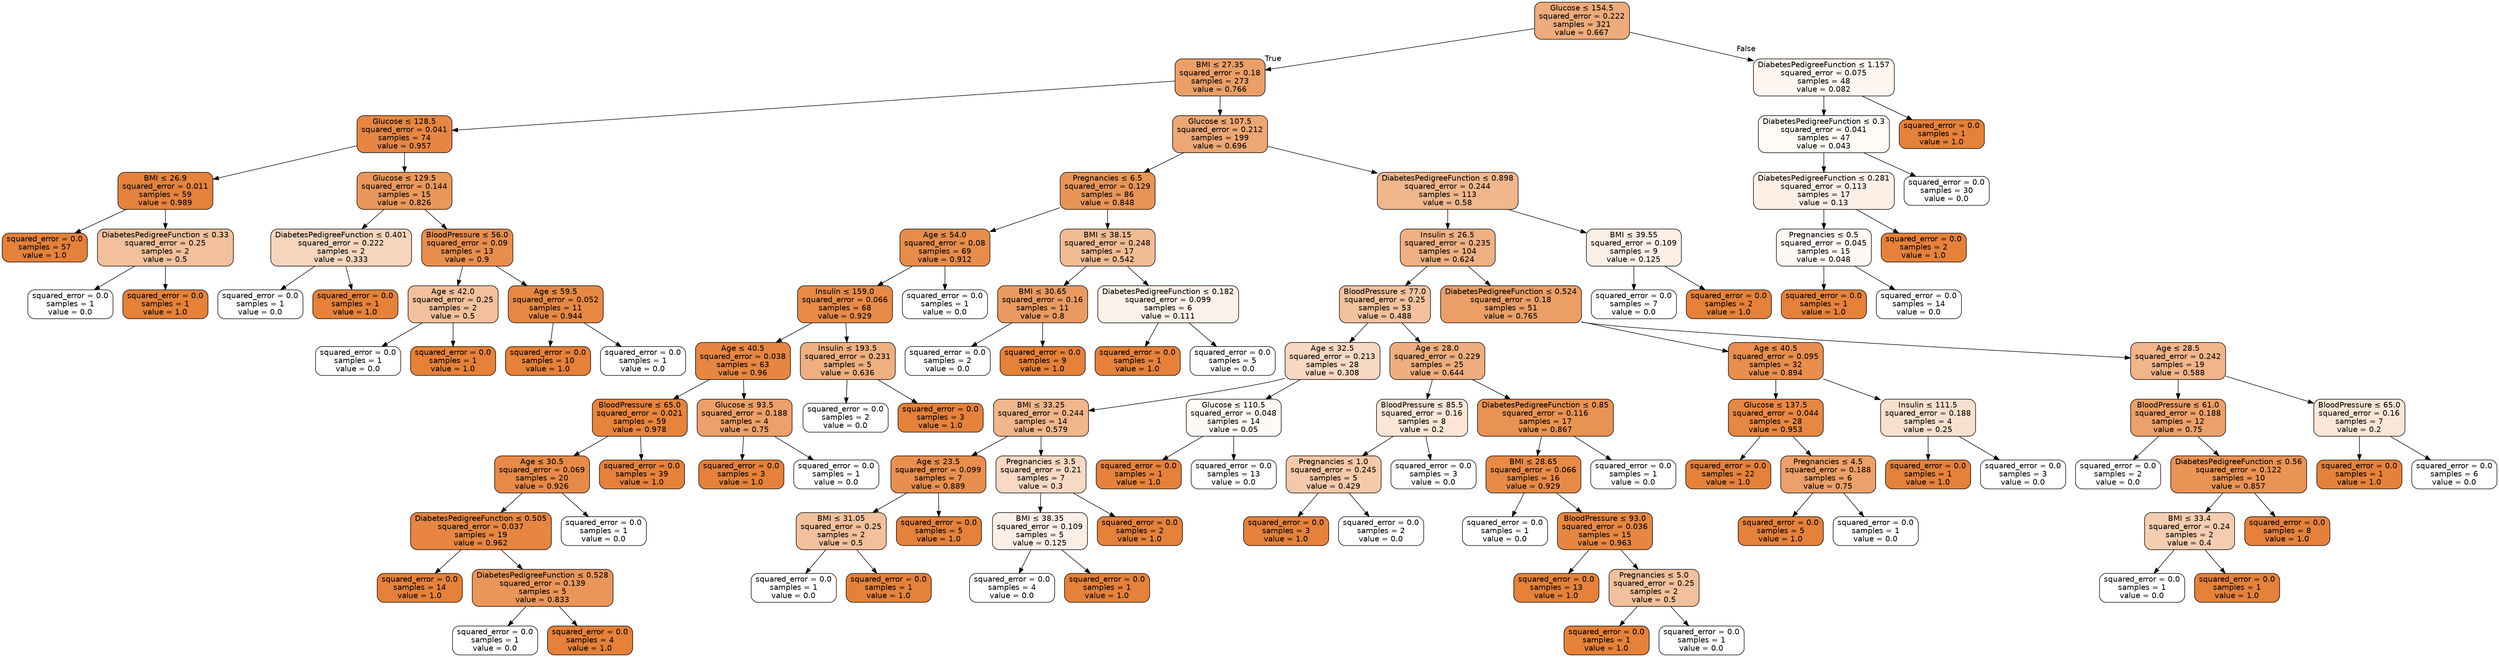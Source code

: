 digraph Tree {
node [shape=box, style="filled, rounded", color="black", fontname="helvetica"] ;
edge [fontname="helvetica"] ;
0 [label=<Glucose &le; 154.5<br/>squared_error = 0.222<br/>samples = 321<br/>value = 0.667>, fillcolor="#eeab7b"] ;
1 [label=<BMI &le; 27.35<br/>squared_error = 0.18<br/>samples = 273<br/>value = 0.766>, fillcolor="#eb9f67"] ;
0 -> 1 [labeldistance=2.5, labelangle=45, headlabel="True"] ;
2 [label=<Glucose &le; 128.5<br/>squared_error = 0.041<br/>samples = 74<br/>value = 0.957>, fillcolor="#e68642"] ;
1 -> 2 ;
3 [label=<BMI &le; 26.9<br/>squared_error = 0.011<br/>samples = 59<br/>value = 0.989>, fillcolor="#e5823b"] ;
2 -> 3 ;
4 [label=<squared_error = 0.0<br/>samples = 57<br/>value = 1.0>, fillcolor="#e58139"] ;
3 -> 4 ;
5 [label=<DiabetesPedigreeFunction &le; 0.33<br/>squared_error = 0.25<br/>samples = 2<br/>value = 0.5>, fillcolor="#f2c09c"] ;
3 -> 5 ;
6 [label=<squared_error = 0.0<br/>samples = 1<br/>value = 0.0>, fillcolor="#ffffff"] ;
5 -> 6 ;
7 [label=<squared_error = 0.0<br/>samples = 1<br/>value = 1.0>, fillcolor="#e58139"] ;
5 -> 7 ;
8 [label=<Glucose &le; 129.5<br/>squared_error = 0.144<br/>samples = 15<br/>value = 0.826>, fillcolor="#ea975b"] ;
2 -> 8 ;
9 [label=<DiabetesPedigreeFunction &le; 0.401<br/>squared_error = 0.222<br/>samples = 2<br/>value = 0.333>, fillcolor="#f6d5bd"] ;
8 -> 9 ;
10 [label=<squared_error = 0.0<br/>samples = 1<br/>value = 0.0>, fillcolor="#ffffff"] ;
9 -> 10 ;
11 [label=<squared_error = 0.0<br/>samples = 1<br/>value = 1.0>, fillcolor="#e58139"] ;
9 -> 11 ;
12 [label=<BloodPressure &le; 56.0<br/>squared_error = 0.09<br/>samples = 13<br/>value = 0.9>, fillcolor="#e88e4d"] ;
8 -> 12 ;
13 [label=<Age &le; 42.0<br/>squared_error = 0.25<br/>samples = 2<br/>value = 0.5>, fillcolor="#f2c09c"] ;
12 -> 13 ;
14 [label=<squared_error = 0.0<br/>samples = 1<br/>value = 0.0>, fillcolor="#ffffff"] ;
13 -> 14 ;
15 [label=<squared_error = 0.0<br/>samples = 1<br/>value = 1.0>, fillcolor="#e58139"] ;
13 -> 15 ;
16 [label=<Age &le; 59.5<br/>squared_error = 0.052<br/>samples = 11<br/>value = 0.944>, fillcolor="#e68844"] ;
12 -> 16 ;
17 [label=<squared_error = 0.0<br/>samples = 10<br/>value = 1.0>, fillcolor="#e58139"] ;
16 -> 17 ;
18 [label=<squared_error = 0.0<br/>samples = 1<br/>value = 0.0>, fillcolor="#ffffff"] ;
16 -> 18 ;
19 [label=<Glucose &le; 107.5<br/>squared_error = 0.212<br/>samples = 199<br/>value = 0.696>, fillcolor="#eda775"] ;
1 -> 19 ;
20 [label=<Pregnancies &le; 6.5<br/>squared_error = 0.129<br/>samples = 86<br/>value = 0.848>, fillcolor="#e99457"] ;
19 -> 20 ;
21 [label=<Age &le; 54.0<br/>squared_error = 0.08<br/>samples = 69<br/>value = 0.912>, fillcolor="#e78c4a"] ;
20 -> 21 ;
22 [label=<Insulin &le; 159.0<br/>squared_error = 0.066<br/>samples = 68<br/>value = 0.929>, fillcolor="#e78a47"] ;
21 -> 22 ;
23 [label=<Age &le; 40.5<br/>squared_error = 0.038<br/>samples = 63<br/>value = 0.96>, fillcolor="#e68641"] ;
22 -> 23 ;
24 [label=<BloodPressure &le; 65.0<br/>squared_error = 0.021<br/>samples = 59<br/>value = 0.978>, fillcolor="#e6843d"] ;
23 -> 24 ;
25 [label=<Age &le; 30.5<br/>squared_error = 0.069<br/>samples = 20<br/>value = 0.926>, fillcolor="#e78a48"] ;
24 -> 25 ;
26 [label=<DiabetesPedigreeFunction &le; 0.505<br/>squared_error = 0.037<br/>samples = 19<br/>value = 0.962>, fillcolor="#e68641"] ;
25 -> 26 ;
27 [label=<squared_error = 0.0<br/>samples = 14<br/>value = 1.0>, fillcolor="#e58139"] ;
26 -> 27 ;
28 [label=<DiabetesPedigreeFunction &le; 0.528<br/>squared_error = 0.139<br/>samples = 5<br/>value = 0.833>, fillcolor="#e9965a"] ;
26 -> 28 ;
29 [label=<squared_error = 0.0<br/>samples = 1<br/>value = 0.0>, fillcolor="#ffffff"] ;
28 -> 29 ;
30 [label=<squared_error = 0.0<br/>samples = 4<br/>value = 1.0>, fillcolor="#e58139"] ;
28 -> 30 ;
31 [label=<squared_error = 0.0<br/>samples = 1<br/>value = 0.0>, fillcolor="#ffffff"] ;
25 -> 31 ;
32 [label=<squared_error = 0.0<br/>samples = 39<br/>value = 1.0>, fillcolor="#e58139"] ;
24 -> 32 ;
33 [label=<Glucose &le; 93.5<br/>squared_error = 0.188<br/>samples = 4<br/>value = 0.75>, fillcolor="#eca06a"] ;
23 -> 33 ;
34 [label=<squared_error = 0.0<br/>samples = 3<br/>value = 1.0>, fillcolor="#e58139"] ;
33 -> 34 ;
35 [label=<squared_error = 0.0<br/>samples = 1<br/>value = 0.0>, fillcolor="#ffffff"] ;
33 -> 35 ;
36 [label=<Insulin &le; 193.5<br/>squared_error = 0.231<br/>samples = 5<br/>value = 0.636>, fillcolor="#eeaf81"] ;
22 -> 36 ;
37 [label=<squared_error = 0.0<br/>samples = 2<br/>value = 0.0>, fillcolor="#ffffff"] ;
36 -> 37 ;
38 [label=<squared_error = 0.0<br/>samples = 3<br/>value = 1.0>, fillcolor="#e58139"] ;
36 -> 38 ;
39 [label=<squared_error = 0.0<br/>samples = 1<br/>value = 0.0>, fillcolor="#ffffff"] ;
21 -> 39 ;
40 [label=<BMI &le; 38.15<br/>squared_error = 0.248<br/>samples = 17<br/>value = 0.542>, fillcolor="#f1bb94"] ;
20 -> 40 ;
41 [label=<BMI &le; 30.65<br/>squared_error = 0.16<br/>samples = 11<br/>value = 0.8>, fillcolor="#ea9a61"] ;
40 -> 41 ;
42 [label=<squared_error = 0.0<br/>samples = 2<br/>value = 0.0>, fillcolor="#ffffff"] ;
41 -> 42 ;
43 [label=<squared_error = 0.0<br/>samples = 9<br/>value = 1.0>, fillcolor="#e58139"] ;
41 -> 43 ;
44 [label=<DiabetesPedigreeFunction &le; 0.182<br/>squared_error = 0.099<br/>samples = 6<br/>value = 0.111>, fillcolor="#fcf1e9"] ;
40 -> 44 ;
45 [label=<squared_error = 0.0<br/>samples = 1<br/>value = 1.0>, fillcolor="#e58139"] ;
44 -> 45 ;
46 [label=<squared_error = 0.0<br/>samples = 5<br/>value = 0.0>, fillcolor="#ffffff"] ;
44 -> 46 ;
47 [label=<DiabetesPedigreeFunction &le; 0.898<br/>squared_error = 0.244<br/>samples = 113<br/>value = 0.58>, fillcolor="#f0b68c"] ;
19 -> 47 ;
48 [label=<Insulin &le; 26.5<br/>squared_error = 0.235<br/>samples = 104<br/>value = 0.624>, fillcolor="#efb083"] ;
47 -> 48 ;
49 [label=<BloodPressure &le; 77.0<br/>squared_error = 0.25<br/>samples = 53<br/>value = 0.488>, fillcolor="#f2c29e"] ;
48 -> 49 ;
50 [label=<Age &le; 32.5<br/>squared_error = 0.213<br/>samples = 28<br/>value = 0.308>, fillcolor="#f7d8c2"] ;
49 -> 50 ;
51 [label=<BMI &le; 33.25<br/>squared_error = 0.244<br/>samples = 14<br/>value = 0.579>, fillcolor="#f0b68c"] ;
50 -> 51 ;
52 [label=<Age &le; 23.5<br/>squared_error = 0.099<br/>samples = 7<br/>value = 0.889>, fillcolor="#e88f4f"] ;
51 -> 52 ;
53 [label=<BMI &le; 31.05<br/>squared_error = 0.25<br/>samples = 2<br/>value = 0.5>, fillcolor="#f2c09c"] ;
52 -> 53 ;
54 [label=<squared_error = 0.0<br/>samples = 1<br/>value = 0.0>, fillcolor="#ffffff"] ;
53 -> 54 ;
55 [label=<squared_error = 0.0<br/>samples = 1<br/>value = 1.0>, fillcolor="#e58139"] ;
53 -> 55 ;
56 [label=<squared_error = 0.0<br/>samples = 5<br/>value = 1.0>, fillcolor="#e58139"] ;
52 -> 56 ;
57 [label=<Pregnancies &le; 3.5<br/>squared_error = 0.21<br/>samples = 7<br/>value = 0.3>, fillcolor="#f7d9c4"] ;
51 -> 57 ;
58 [label=<BMI &le; 38.35<br/>squared_error = 0.109<br/>samples = 5<br/>value = 0.125>, fillcolor="#fcefe6"] ;
57 -> 58 ;
59 [label=<squared_error = 0.0<br/>samples = 4<br/>value = 0.0>, fillcolor="#ffffff"] ;
58 -> 59 ;
60 [label=<squared_error = 0.0<br/>samples = 1<br/>value = 1.0>, fillcolor="#e58139"] ;
58 -> 60 ;
61 [label=<squared_error = 0.0<br/>samples = 2<br/>value = 1.0>, fillcolor="#e58139"] ;
57 -> 61 ;
62 [label=<Glucose &le; 110.5<br/>squared_error = 0.048<br/>samples = 14<br/>value = 0.05>, fillcolor="#fef9f5"] ;
50 -> 62 ;
63 [label=<squared_error = 0.0<br/>samples = 1<br/>value = 1.0>, fillcolor="#e58139"] ;
62 -> 63 ;
64 [label=<squared_error = 0.0<br/>samples = 13<br/>value = 0.0>, fillcolor="#ffffff"] ;
62 -> 64 ;
65 [label=<Age &le; 28.0<br/>squared_error = 0.229<br/>samples = 25<br/>value = 0.644>, fillcolor="#eeae7f"] ;
49 -> 65 ;
66 [label=<BloodPressure &le; 85.5<br/>squared_error = 0.16<br/>samples = 8<br/>value = 0.2>, fillcolor="#fae6d7"] ;
65 -> 66 ;
67 [label=<Pregnancies &le; 1.0<br/>squared_error = 0.245<br/>samples = 5<br/>value = 0.429>, fillcolor="#f4c9aa"] ;
66 -> 67 ;
68 [label=<squared_error = 0.0<br/>samples = 3<br/>value = 1.0>, fillcolor="#e58139"] ;
67 -> 68 ;
69 [label=<squared_error = 0.0<br/>samples = 2<br/>value = 0.0>, fillcolor="#ffffff"] ;
67 -> 69 ;
70 [label=<squared_error = 0.0<br/>samples = 3<br/>value = 0.0>, fillcolor="#ffffff"] ;
66 -> 70 ;
71 [label=<DiabetesPedigreeFunction &le; 0.85<br/>squared_error = 0.116<br/>samples = 17<br/>value = 0.867>, fillcolor="#e89253"] ;
65 -> 71 ;
72 [label=<BMI &le; 28.65<br/>squared_error = 0.066<br/>samples = 16<br/>value = 0.929>, fillcolor="#e78a47"] ;
71 -> 72 ;
73 [label=<squared_error = 0.0<br/>samples = 1<br/>value = 0.0>, fillcolor="#ffffff"] ;
72 -> 73 ;
74 [label=<BloodPressure &le; 93.0<br/>squared_error = 0.036<br/>samples = 15<br/>value = 0.963>, fillcolor="#e68640"] ;
72 -> 74 ;
75 [label=<squared_error = 0.0<br/>samples = 13<br/>value = 1.0>, fillcolor="#e58139"] ;
74 -> 75 ;
76 [label=<Pregnancies &le; 5.0<br/>squared_error = 0.25<br/>samples = 2<br/>value = 0.5>, fillcolor="#f2c09c"] ;
74 -> 76 ;
77 [label=<squared_error = 0.0<br/>samples = 1<br/>value = 1.0>, fillcolor="#e58139"] ;
76 -> 77 ;
78 [label=<squared_error = 0.0<br/>samples = 1<br/>value = 0.0>, fillcolor="#ffffff"] ;
76 -> 78 ;
79 [label=<squared_error = 0.0<br/>samples = 1<br/>value = 0.0>, fillcolor="#ffffff"] ;
71 -> 79 ;
80 [label=<DiabetesPedigreeFunction &le; 0.524<br/>squared_error = 0.18<br/>samples = 51<br/>value = 0.765>, fillcolor="#eb9f67"] ;
48 -> 80 ;
81 [label=<Age &le; 40.5<br/>squared_error = 0.095<br/>samples = 32<br/>value = 0.894>, fillcolor="#e88e4e"] ;
80 -> 81 ;
82 [label=<Glucose &le; 137.5<br/>squared_error = 0.044<br/>samples = 28<br/>value = 0.953>, fillcolor="#e68742"] ;
81 -> 82 ;
83 [label=<squared_error = 0.0<br/>samples = 22<br/>value = 1.0>, fillcolor="#e58139"] ;
82 -> 83 ;
84 [label=<Pregnancies &le; 4.5<br/>squared_error = 0.188<br/>samples = 6<br/>value = 0.75>, fillcolor="#eca06a"] ;
82 -> 84 ;
85 [label=<squared_error = 0.0<br/>samples = 5<br/>value = 1.0>, fillcolor="#e58139"] ;
84 -> 85 ;
86 [label=<squared_error = 0.0<br/>samples = 1<br/>value = 0.0>, fillcolor="#ffffff"] ;
84 -> 86 ;
87 [label=<Insulin &le; 111.5<br/>squared_error = 0.188<br/>samples = 4<br/>value = 0.25>, fillcolor="#f8e0ce"] ;
81 -> 87 ;
88 [label=<squared_error = 0.0<br/>samples = 1<br/>value = 1.0>, fillcolor="#e58139"] ;
87 -> 88 ;
89 [label=<squared_error = 0.0<br/>samples = 3<br/>value = 0.0>, fillcolor="#ffffff"] ;
87 -> 89 ;
90 [label=<Age &le; 28.5<br/>squared_error = 0.242<br/>samples = 19<br/>value = 0.588>, fillcolor="#f0b58b"] ;
80 -> 90 ;
91 [label=<BloodPressure &le; 61.0<br/>squared_error = 0.188<br/>samples = 12<br/>value = 0.75>, fillcolor="#eca06a"] ;
90 -> 91 ;
92 [label=<squared_error = 0.0<br/>samples = 2<br/>value = 0.0>, fillcolor="#ffffff"] ;
91 -> 92 ;
93 [label=<DiabetesPedigreeFunction &le; 0.56<br/>squared_error = 0.122<br/>samples = 10<br/>value = 0.857>, fillcolor="#e99355"] ;
91 -> 93 ;
94 [label=<BMI &le; 33.4<br/>squared_error = 0.24<br/>samples = 2<br/>value = 0.4>, fillcolor="#f5cdb0"] ;
93 -> 94 ;
95 [label=<squared_error = 0.0<br/>samples = 1<br/>value = 0.0>, fillcolor="#ffffff"] ;
94 -> 95 ;
96 [label=<squared_error = 0.0<br/>samples = 1<br/>value = 1.0>, fillcolor="#e58139"] ;
94 -> 96 ;
97 [label=<squared_error = 0.0<br/>samples = 8<br/>value = 1.0>, fillcolor="#e58139"] ;
93 -> 97 ;
98 [label=<BloodPressure &le; 65.0<br/>squared_error = 0.16<br/>samples = 7<br/>value = 0.2>, fillcolor="#fae6d7"] ;
90 -> 98 ;
99 [label=<squared_error = 0.0<br/>samples = 1<br/>value = 1.0>, fillcolor="#e58139"] ;
98 -> 99 ;
100 [label=<squared_error = 0.0<br/>samples = 6<br/>value = 0.0>, fillcolor="#ffffff"] ;
98 -> 100 ;
101 [label=<BMI &le; 39.55<br/>squared_error = 0.109<br/>samples = 9<br/>value = 0.125>, fillcolor="#fcefe6"] ;
47 -> 101 ;
102 [label=<squared_error = 0.0<br/>samples = 7<br/>value = 0.0>, fillcolor="#ffffff"] ;
101 -> 102 ;
103 [label=<squared_error = 0.0<br/>samples = 2<br/>value = 1.0>, fillcolor="#e58139"] ;
101 -> 103 ;
104 [label=<DiabetesPedigreeFunction &le; 1.157<br/>squared_error = 0.075<br/>samples = 48<br/>value = 0.082>, fillcolor="#fdf5ef"] ;
0 -> 104 [labeldistance=2.5, labelangle=-45, headlabel="False"] ;
105 [label=<DiabetesPedigreeFunction &le; 0.3<br/>squared_error = 0.041<br/>samples = 47<br/>value = 0.043>, fillcolor="#fefaf7"] ;
104 -> 105 ;
106 [label=<DiabetesPedigreeFunction &le; 0.281<br/>squared_error = 0.113<br/>samples = 17<br/>value = 0.13>, fillcolor="#fcefe5"] ;
105 -> 106 ;
107 [label=<Pregnancies &le; 0.5<br/>squared_error = 0.045<br/>samples = 15<br/>value = 0.048>, fillcolor="#fef9f6"] ;
106 -> 107 ;
108 [label=<squared_error = 0.0<br/>samples = 1<br/>value = 1.0>, fillcolor="#e58139"] ;
107 -> 108 ;
109 [label=<squared_error = 0.0<br/>samples = 14<br/>value = 0.0>, fillcolor="#ffffff"] ;
107 -> 109 ;
110 [label=<squared_error = 0.0<br/>samples = 2<br/>value = 1.0>, fillcolor="#e58139"] ;
106 -> 110 ;
111 [label=<squared_error = 0.0<br/>samples = 30<br/>value = 0.0>, fillcolor="#ffffff"] ;
105 -> 111 ;
112 [label=<squared_error = 0.0<br/>samples = 1<br/>value = 1.0>, fillcolor="#e58139"] ;
104 -> 112 ;
}